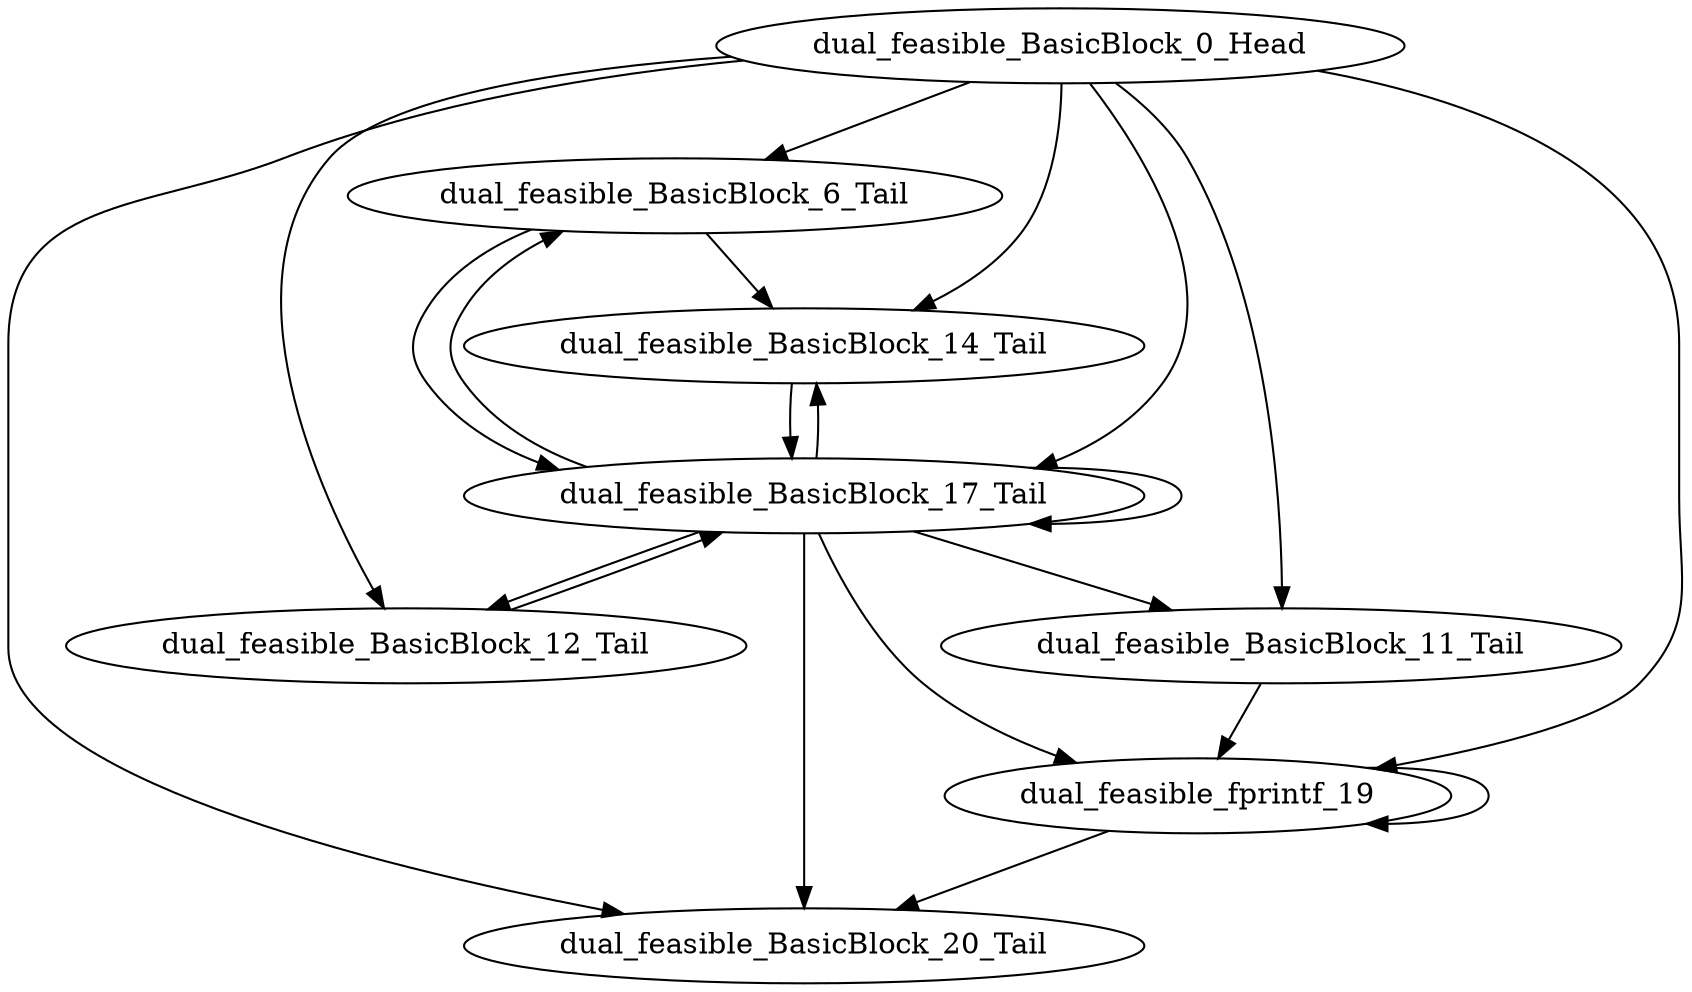 digraph G {
    "dual_feasible_BasicBlock_0_Head" -> "dual_feasible_BasicBlock_6_Tail"
    "dual_feasible_BasicBlock_0_Head" -> "dual_feasible_BasicBlock_11_Tail"
    "dual_feasible_BasicBlock_0_Head" -> "dual_feasible_BasicBlock_12_Tail"
    "dual_feasible_BasicBlock_0_Head" -> "dual_feasible_BasicBlock_14_Tail"
    "dual_feasible_BasicBlock_0_Head" -> "dual_feasible_BasicBlock_17_Tail"
    "dual_feasible_BasicBlock_0_Head" -> "dual_feasible_fprintf_19"
    "dual_feasible_BasicBlock_0_Head" -> "dual_feasible_BasicBlock_20_Tail"
    "dual_feasible_BasicBlock_6_Tail" -> "dual_feasible_BasicBlock_14_Tail"
    "dual_feasible_BasicBlock_6_Tail" -> "dual_feasible_BasicBlock_17_Tail"
    "dual_feasible_BasicBlock_11_Tail" -> "dual_feasible_fprintf_19"
    "dual_feasible_BasicBlock_12_Tail" -> "dual_feasible_BasicBlock_17_Tail"
    "dual_feasible_BasicBlock_14_Tail" -> "dual_feasible_BasicBlock_17_Tail"
    "dual_feasible_BasicBlock_17_Tail" -> "dual_feasible_BasicBlock_6_Tail"
    "dual_feasible_BasicBlock_17_Tail" -> "dual_feasible_BasicBlock_11_Tail"
    "dual_feasible_BasicBlock_17_Tail" -> "dual_feasible_BasicBlock_12_Tail"
    "dual_feasible_BasicBlock_17_Tail" -> "dual_feasible_BasicBlock_14_Tail"
    "dual_feasible_BasicBlock_17_Tail" -> "dual_feasible_BasicBlock_17_Tail"
    "dual_feasible_BasicBlock_17_Tail" -> "dual_feasible_fprintf_19"
    "dual_feasible_BasicBlock_17_Tail" -> "dual_feasible_BasicBlock_20_Tail"
    "dual_feasible_fprintf_19" -> "dual_feasible_fprintf_19"
    "dual_feasible_fprintf_19" -> "dual_feasible_BasicBlock_20_Tail"
}
